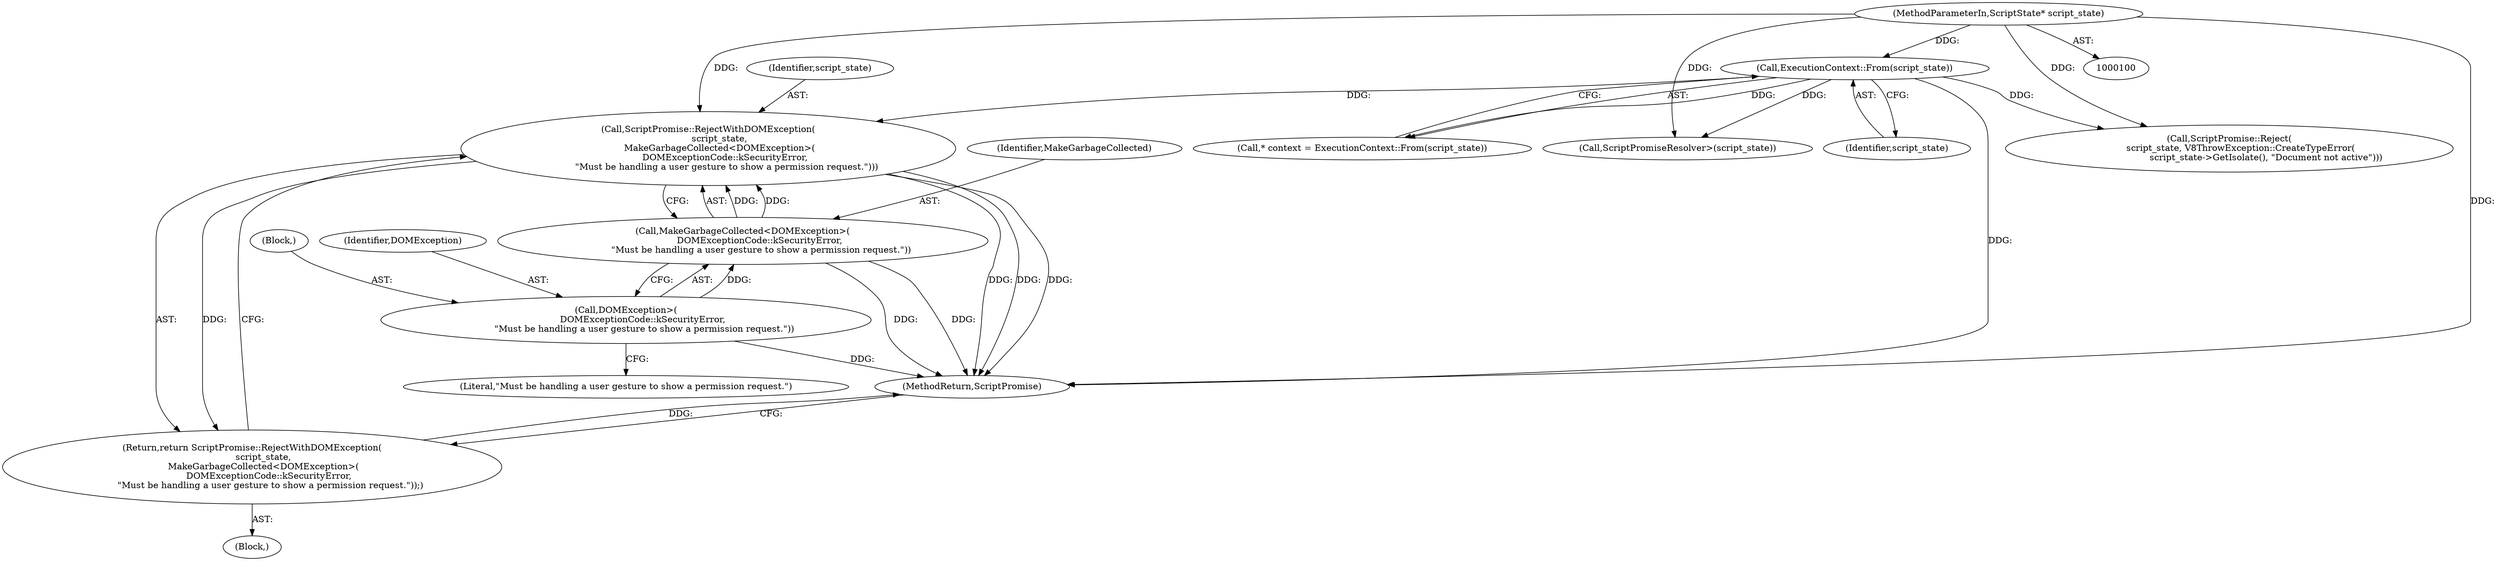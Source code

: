 digraph "0_Chrome_62154472bd2c43e1790dd1bd8a527c1db9118d88_4@pointer" {
"1000148" [label="(Call,ScriptPromise::RejectWithDOMException(\n        script_state,\n        MakeGarbageCollected<DOMException>(\n            DOMExceptionCode::kSecurityError,\n             \"Must be handling a user gesture to show a permission request.\")))"];
"1000108" [label="(Call,ExecutionContext::From(script_state))"];
"1000101" [label="(MethodParameterIn,ScriptState* script_state)"];
"1000150" [label="(Call,MakeGarbageCollected<DOMException>(\n            DOMExceptionCode::kSecurityError,\n             \"Must be handling a user gesture to show a permission request.\"))"];
"1000152" [label="(Call,DOMException>(\n            DOMExceptionCode::kSecurityError,\n             \"Must be handling a user gesture to show a permission request.\"))"];
"1000147" [label="(Return,return ScriptPromise::RejectWithDOMException(\n        script_state,\n        MakeGarbageCollected<DOMException>(\n            DOMExceptionCode::kSecurityError,\n             \"Must be handling a user gesture to show a permission request.\"));)"];
"1000206" [label="(MethodReturn,ScriptPromise)"];
"1000109" [label="(Identifier,script_state)"];
"1000152" [label="(Call,DOMException>(\n            DOMExceptionCode::kSecurityError,\n             \"Must be handling a user gesture to show a permission request.\"))"];
"1000106" [label="(Call,* context = ExecutionContext::From(script_state))"];
"1000147" [label="(Return,return ScriptPromise::RejectWithDOMException(\n        script_state,\n        MakeGarbageCollected<DOMException>(\n            DOMExceptionCode::kSecurityError,\n             \"Must be handling a user gesture to show a permission request.\"));)"];
"1000149" [label="(Identifier,script_state)"];
"1000150" [label="(Call,MakeGarbageCollected<DOMException>(\n            DOMExceptionCode::kSecurityError,\n             \"Must be handling a user gesture to show a permission request.\"))"];
"1000154" [label="(Block,)"];
"1000187" [label="(Call,ScriptPromiseResolver>(script_state))"];
"1000101" [label="(MethodParameterIn,ScriptState* script_state)"];
"1000137" [label="(Call,ScriptPromise::Reject(\n        script_state, V8ThrowException::CreateTypeError(\n                          script_state->GetIsolate(), \"Document not active\")))"];
"1000156" [label="(Literal,\"Must be handling a user gesture to show a permission request.\")"];
"1000146" [label="(Block,)"];
"1000148" [label="(Call,ScriptPromise::RejectWithDOMException(\n        script_state,\n        MakeGarbageCollected<DOMException>(\n            DOMExceptionCode::kSecurityError,\n             \"Must be handling a user gesture to show a permission request.\")))"];
"1000153" [label="(Identifier,DOMException)"];
"1000108" [label="(Call,ExecutionContext::From(script_state))"];
"1000151" [label="(Identifier,MakeGarbageCollected)"];
"1000148" -> "1000147"  [label="AST: "];
"1000148" -> "1000150"  [label="CFG: "];
"1000149" -> "1000148"  [label="AST: "];
"1000150" -> "1000148"  [label="AST: "];
"1000147" -> "1000148"  [label="CFG: "];
"1000148" -> "1000206"  [label="DDG: "];
"1000148" -> "1000206"  [label="DDG: "];
"1000148" -> "1000206"  [label="DDG: "];
"1000148" -> "1000147"  [label="DDG: "];
"1000108" -> "1000148"  [label="DDG: "];
"1000101" -> "1000148"  [label="DDG: "];
"1000150" -> "1000148"  [label="DDG: "];
"1000150" -> "1000148"  [label="DDG: "];
"1000108" -> "1000106"  [label="AST: "];
"1000108" -> "1000109"  [label="CFG: "];
"1000109" -> "1000108"  [label="AST: "];
"1000106" -> "1000108"  [label="CFG: "];
"1000108" -> "1000206"  [label="DDG: "];
"1000108" -> "1000106"  [label="DDG: "];
"1000101" -> "1000108"  [label="DDG: "];
"1000108" -> "1000137"  [label="DDG: "];
"1000108" -> "1000187"  [label="DDG: "];
"1000101" -> "1000100"  [label="AST: "];
"1000101" -> "1000206"  [label="DDG: "];
"1000101" -> "1000137"  [label="DDG: "];
"1000101" -> "1000187"  [label="DDG: "];
"1000150" -> "1000152"  [label="CFG: "];
"1000151" -> "1000150"  [label="AST: "];
"1000152" -> "1000150"  [label="AST: "];
"1000150" -> "1000206"  [label="DDG: "];
"1000150" -> "1000206"  [label="DDG: "];
"1000152" -> "1000150"  [label="DDG: "];
"1000152" -> "1000156"  [label="CFG: "];
"1000153" -> "1000152"  [label="AST: "];
"1000154" -> "1000152"  [label="AST: "];
"1000152" -> "1000206"  [label="DDG: "];
"1000147" -> "1000146"  [label="AST: "];
"1000206" -> "1000147"  [label="CFG: "];
"1000147" -> "1000206"  [label="DDG: "];
}
